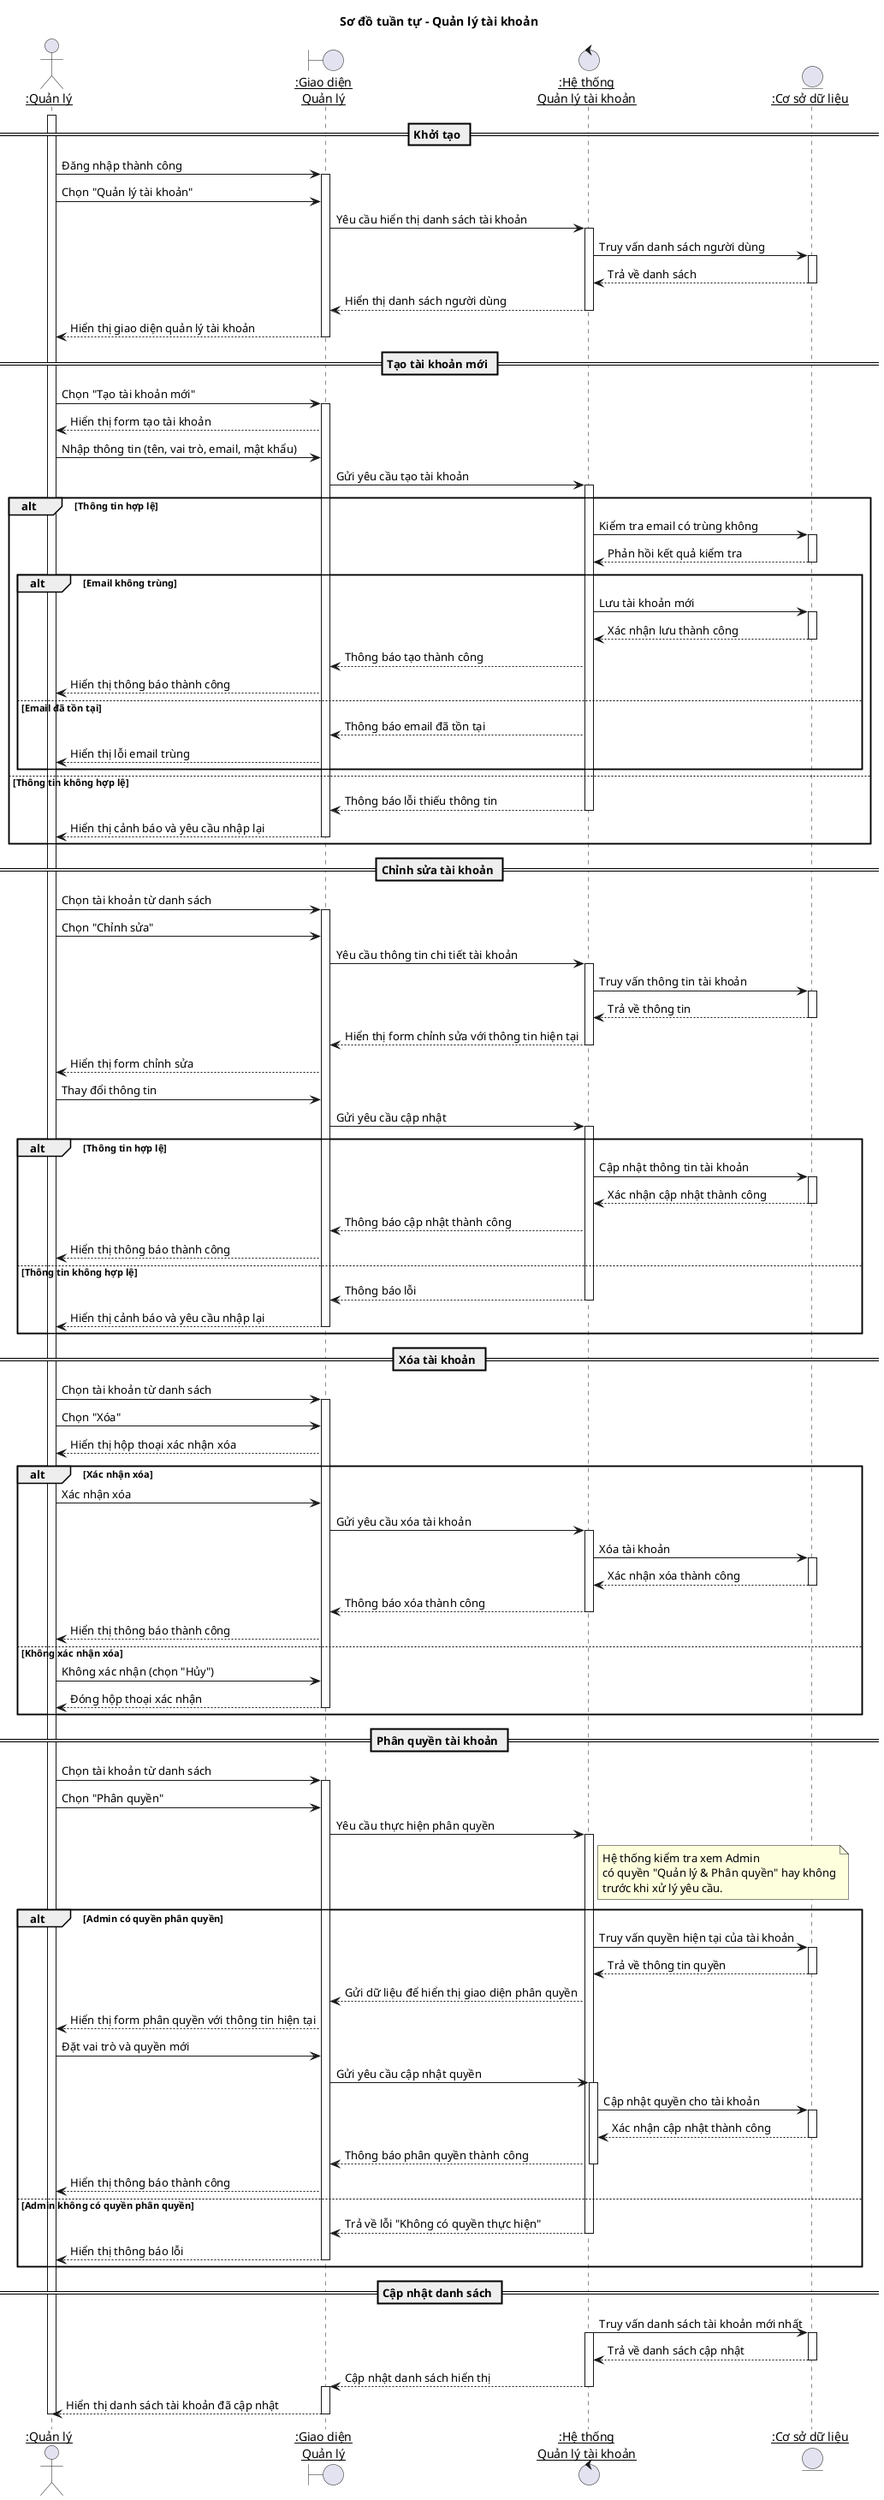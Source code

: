 @startuml
title Sơ đồ tuần tự - Quản lý tài khoản

skinparam participantPadding 20
skinparam boxPadding 10

actor "<u>:Quản lý" as Admin
boundary "<u>:Giao diện\n<u>Quản lý" as UI
control "<u>:Hệ thống\n<u>Quản lý tài khoản" as AccountSystem
entity "<u>:Cơ sở dữ liệu" as DB

== Khởi tạo ==
activate Admin
Admin -> UI: Đăng nhập thành công
activate UI
Admin -> UI: Chọn "Quản lý tài khoản"
UI -> AccountSystem: Yêu cầu hiển thị danh sách tài khoản
activate AccountSystem
AccountSystem -> DB: Truy vấn danh sách người dùng
activate DB
DB --> AccountSystem: Trả về danh sách
deactivate DB
AccountSystem --> UI: Hiển thị danh sách người dùng
deactivate AccountSystem
UI --> Admin: Hiển thị giao diện quản lý tài khoản
deactivate UI

== Tạo tài khoản mới ==
Admin -> UI: Chọn "Tạo tài khoản mới"
activate UI
UI --> Admin: Hiển thị form tạo tài khoản
Admin -> UI: Nhập thông tin (tên, vai trò, email, mật khẩu)
UI -> AccountSystem: Gửi yêu cầu tạo tài khoản
activate AccountSystem

alt Thông tin hợp lệ
    AccountSystem -> DB: Kiểm tra email có trùng không
    activate DB
    DB --> AccountSystem: Phản hồi kết quả kiểm tra
    deactivate DB
    
    alt Email không trùng
        AccountSystem -> DB: Lưu tài khoản mới
        activate DB
        DB --> AccountSystem: Xác nhận lưu thành công
        deactivate DB
        AccountSystem --> UI: Thông báo tạo thành công
        UI --> Admin: Hiển thị thông báo thành công
    else Email đã tồn tại
        AccountSystem --> UI: Thông báo email đã tồn tại
        UI --> Admin: Hiển thị lỗi email trùng
    end
else Thông tin không hợp lệ
    AccountSystem --> UI: Thông báo lỗi thiếu thông tin
    deactivate AccountSystem
    UI --> Admin: Hiển thị cảnh báo và yêu cầu nhập lại
    deactivate UI
end




== Chỉnh sửa tài khoản ==
Admin -> UI: Chọn tài khoản từ danh sách
activate UI
Admin -> UI: Chọn "Chỉnh sửa"
UI -> AccountSystem: Yêu cầu thông tin chi tiết tài khoản
activate AccountSystem
AccountSystem -> DB: Truy vấn thông tin tài khoản
activate DB
DB --> AccountSystem: Trả về thông tin
deactivate DB
AccountSystem --> UI: Hiển thị form chỉnh sửa với thông tin hiện tại
deactivate AccountSystem
UI --> Admin: Hiển thị form chỉnh sửa

Admin -> UI: Thay đổi thông tin
UI -> AccountSystem: Gửi yêu cầu cập nhật
activate AccountSystem

alt Thông tin hợp lệ
    AccountSystem -> DB: Cập nhật thông tin tài khoản
    activate DB
    DB --> AccountSystem: Xác nhận cập nhật thành công
    deactivate DB
    AccountSystem --> UI: Thông báo cập nhật thành công
    UI --> Admin: Hiển thị thông báo thành công
else Thông tin không hợp lệ
    AccountSystem --> UI: Thông báo lỗi
    deactivate AccountSystem
    UI --> Admin: Hiển thị cảnh báo và yêu cầu nhập lại
    deactivate UI
end

== Xóa tài khoản ==
Admin -> UI: Chọn tài khoản từ danh sách
activate UI
Admin -> UI: Chọn "Xóa"
UI --> Admin: Hiển thị hộp thoại xác nhận xóa
alt Xác nhận xóa
    Admin -> UI: Xác nhận xóa
    UI -> AccountSystem: Gửi yêu cầu xóa tài khoản
    activate AccountSystem
    AccountSystem -> DB: Xóa tài khoản
    activate DB
    DB --> AccountSystem: Xác nhận xóa thành công
    deactivate DB
    AccountSystem --> UI: Thông báo xóa thành công
    deactivate AccountSystem
    UI --> Admin: Hiển thị thông báo thành công

else Không xác nhận xóa
    Admin -> UI: Không xác nhận (chọn "Hủy")
    UI --> Admin: Đóng hộp thoại xác nhận
    deactivate UI
end

== Phân quyền tài khoản ==
Admin -> UI: Chọn tài khoản từ danh sách
activate UI
Admin -> UI: Chọn "Phân quyền"
UI -> AccountSystem: Yêu cầu thực hiện phân quyền
activate AccountSystem

' Thêm ghi chú giải thích việc kiểm tra quyền
note right of AccountSystem
  Hệ thống kiểm tra xem Admin
  có quyền "Quản lý & Phân quyền" hay không
  trước khi xử lý yêu cầu.
end note

' Bắt đầu khối kiểm tra quyền
alt Admin có quyền phân quyền
    AccountSystem -> DB: Truy vấn quyền hiện tại của tài khoản
    activate DB
    DB --> AccountSystem: Trả về thông tin quyền
    deactivate DB
    AccountSystem --> UI: Gửi dữ liệu để hiển thị giao diện phân quyền
    UI --> Admin: Hiển thị form phân quyền với thông tin hiện tại

    Admin -> UI: Đặt vai trò và quyền mới
    UI -> AccountSystem: Gửi yêu cầu cập nhật quyền
    activate AccountSystem
    AccountSystem -> DB: Cập nhật quyền cho tài khoản
    activate DB
    DB --> AccountSystem: Xác nhận cập nhật thành công
    deactivate DB
    AccountSystem --> UI: Thông báo phân quyền thành công
    deactivate AccountSystem
    UI --> Admin: Hiển thị thông báo thành công

else Admin không có quyền phân quyền
    AccountSystem --> UI: Trả về lỗi "Không có quyền thực hiện"
    deactivate AccountSystem
    UI --> Admin: Hiển thị thông báo lỗi
    deactivate UI
end


== Cập nhật danh sách ==
AccountSystem -> DB: Truy vấn danh sách tài khoản mới nhất
activate AccountSystem
activate DB
DB --> AccountSystem: Trả về danh sách cập nhật
deactivate DB
AccountSystem --> UI: Cập nhật danh sách hiển thị
deactivate AccountSystem
activate UI
UI --> Admin: Hiển thị danh sách tài khoản đã cập nhật
deactivate UI
deactivate Admin

@enduml
